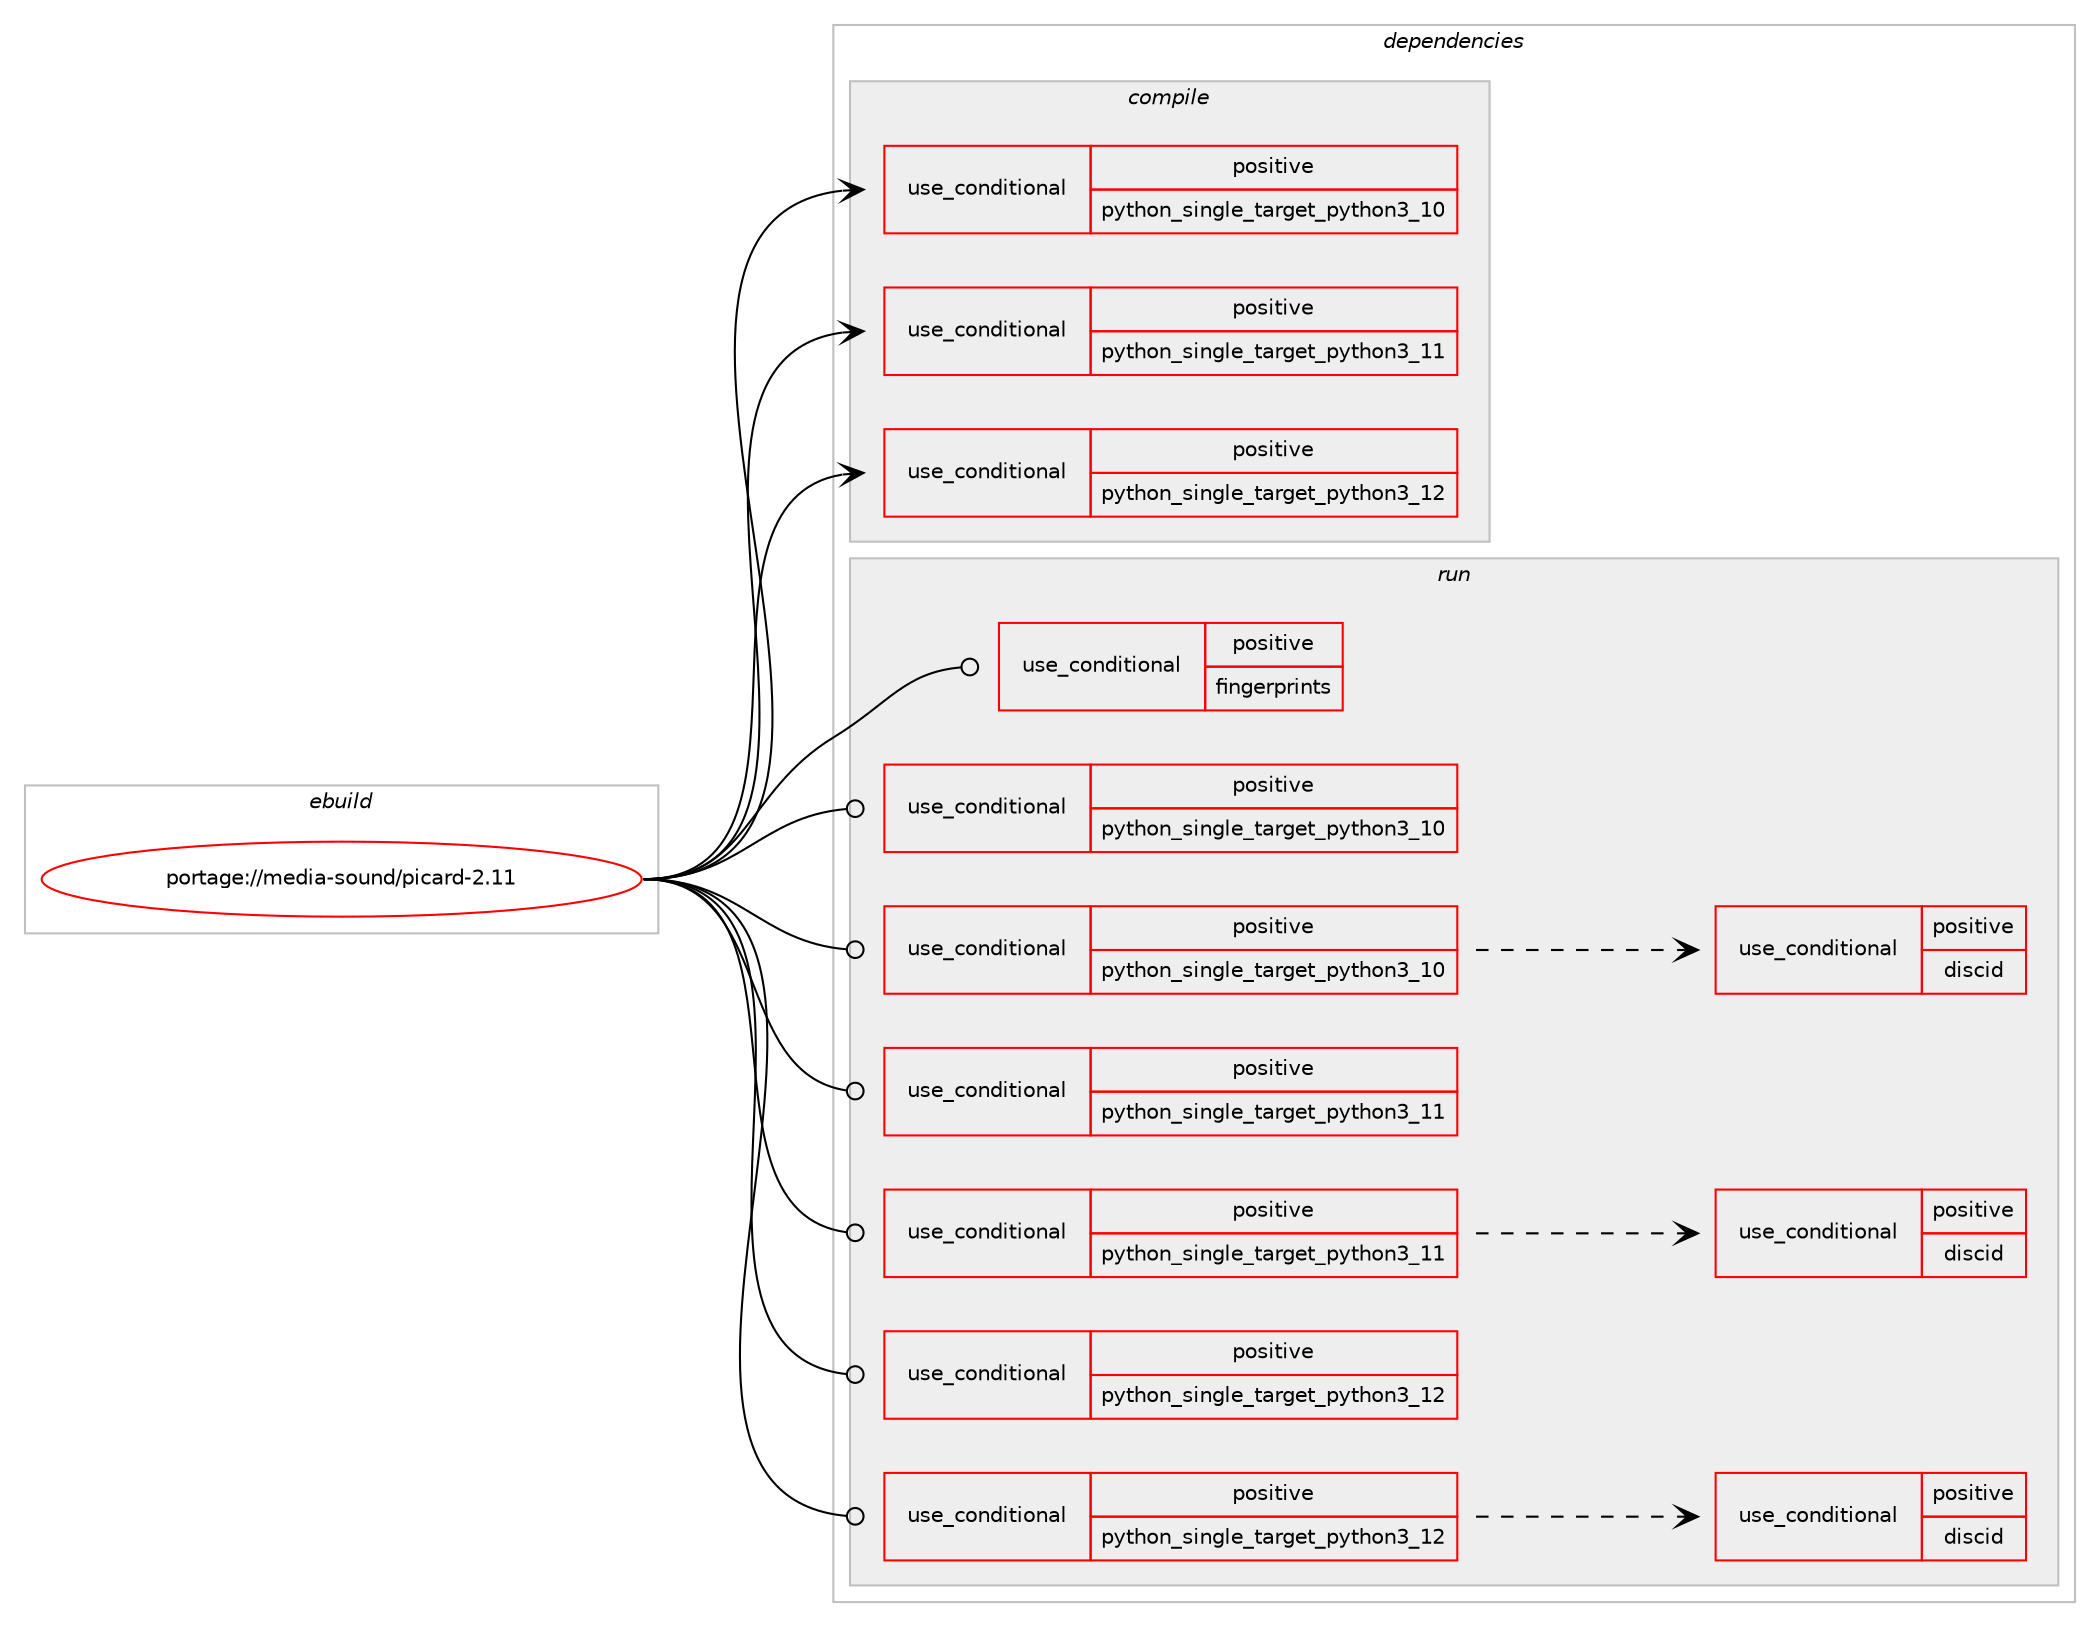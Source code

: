 digraph prolog {

# *************
# Graph options
# *************

newrank=true;
concentrate=true;
compound=true;
graph [rankdir=LR,fontname=Helvetica,fontsize=10,ranksep=1.5];#, ranksep=2.5, nodesep=0.2];
edge  [arrowhead=vee];
node  [fontname=Helvetica,fontsize=10];

# **********
# The ebuild
# **********

subgraph cluster_leftcol {
color=gray;
rank=same;
label=<<i>ebuild</i>>;
id [label="portage://media-sound/picard-2.11", color=red, width=4, href="../media-sound/picard-2.11.svg"];
}

# ****************
# The dependencies
# ****************

subgraph cluster_midcol {
color=gray;
label=<<i>dependencies</i>>;
subgraph cluster_compile {
fillcolor="#eeeeee";
style=filled;
label=<<i>compile</i>>;
subgraph cond79025 {
dependency164609 [label=<<TABLE BORDER="0" CELLBORDER="1" CELLSPACING="0" CELLPADDING="4"><TR><TD ROWSPAN="3" CELLPADDING="10">use_conditional</TD></TR><TR><TD>positive</TD></TR><TR><TD>python_single_target_python3_10</TD></TR></TABLE>>, shape=none, color=red];
# *** BEGIN UNKNOWN DEPENDENCY TYPE (TODO) ***
# dependency164609 -> package_dependency(portage://media-sound/picard-2.11,install,no,dev-lang,python,none,[,,],[slot(3.10)],[])
# *** END UNKNOWN DEPENDENCY TYPE (TODO) ***

}
id:e -> dependency164609:w [weight=20,style="solid",arrowhead="vee"];
subgraph cond79026 {
dependency164610 [label=<<TABLE BORDER="0" CELLBORDER="1" CELLSPACING="0" CELLPADDING="4"><TR><TD ROWSPAN="3" CELLPADDING="10">use_conditional</TD></TR><TR><TD>positive</TD></TR><TR><TD>python_single_target_python3_11</TD></TR></TABLE>>, shape=none, color=red];
# *** BEGIN UNKNOWN DEPENDENCY TYPE (TODO) ***
# dependency164610 -> package_dependency(portage://media-sound/picard-2.11,install,no,dev-lang,python,none,[,,],[slot(3.11)],[])
# *** END UNKNOWN DEPENDENCY TYPE (TODO) ***

}
id:e -> dependency164610:w [weight=20,style="solid",arrowhead="vee"];
subgraph cond79027 {
dependency164611 [label=<<TABLE BORDER="0" CELLBORDER="1" CELLSPACING="0" CELLPADDING="4"><TR><TD ROWSPAN="3" CELLPADDING="10">use_conditional</TD></TR><TR><TD>positive</TD></TR><TR><TD>python_single_target_python3_12</TD></TR></TABLE>>, shape=none, color=red];
# *** BEGIN UNKNOWN DEPENDENCY TYPE (TODO) ***
# dependency164611 -> package_dependency(portage://media-sound/picard-2.11,install,no,dev-lang,python,none,[,,],[slot(3.12)],[])
# *** END UNKNOWN DEPENDENCY TYPE (TODO) ***

}
id:e -> dependency164611:w [weight=20,style="solid",arrowhead="vee"];
}
subgraph cluster_compileandrun {
fillcolor="#eeeeee";
style=filled;
label=<<i>compile and run</i>>;
}
subgraph cluster_run {
fillcolor="#eeeeee";
style=filled;
label=<<i>run</i>>;
subgraph cond79028 {
dependency164612 [label=<<TABLE BORDER="0" CELLBORDER="1" CELLSPACING="0" CELLPADDING="4"><TR><TD ROWSPAN="3" CELLPADDING="10">use_conditional</TD></TR><TR><TD>positive</TD></TR><TR><TD>fingerprints</TD></TR></TABLE>>, shape=none, color=red];
# *** BEGIN UNKNOWN DEPENDENCY TYPE (TODO) ***
# dependency164612 -> package_dependency(portage://media-sound/picard-2.11,run,no,media-libs,chromaprint,none,[,,],[],[use(enable(tools),none)])
# *** END UNKNOWN DEPENDENCY TYPE (TODO) ***

}
id:e -> dependency164612:w [weight=20,style="solid",arrowhead="odot"];
subgraph cond79029 {
dependency164613 [label=<<TABLE BORDER="0" CELLBORDER="1" CELLSPACING="0" CELLPADDING="4"><TR><TD ROWSPAN="3" CELLPADDING="10">use_conditional</TD></TR><TR><TD>positive</TD></TR><TR><TD>python_single_target_python3_10</TD></TR></TABLE>>, shape=none, color=red];
# *** BEGIN UNKNOWN DEPENDENCY TYPE (TODO) ***
# dependency164613 -> package_dependency(portage://media-sound/picard-2.11,run,no,dev-lang,python,none,[,,],[slot(3.10)],[])
# *** END UNKNOWN DEPENDENCY TYPE (TODO) ***

}
id:e -> dependency164613:w [weight=20,style="solid",arrowhead="odot"];
subgraph cond79030 {
dependency164614 [label=<<TABLE BORDER="0" CELLBORDER="1" CELLSPACING="0" CELLPADDING="4"><TR><TD ROWSPAN="3" CELLPADDING="10">use_conditional</TD></TR><TR><TD>positive</TD></TR><TR><TD>python_single_target_python3_10</TD></TR></TABLE>>, shape=none, color=red];
# *** BEGIN UNKNOWN DEPENDENCY TYPE (TODO) ***
# dependency164614 -> package_dependency(portage://media-sound/picard-2.11,run,no,dev-python,fasteners,none,[,,],[],[use(enable(python_targets_python3_10),negative)])
# *** END UNKNOWN DEPENDENCY TYPE (TODO) ***

# *** BEGIN UNKNOWN DEPENDENCY TYPE (TODO) ***
# dependency164614 -> package_dependency(portage://media-sound/picard-2.11,run,no,dev-python,pyjwt,none,[,,],[],[use(enable(python_targets_python3_10),negative)])
# *** END UNKNOWN DEPENDENCY TYPE (TODO) ***

# *** BEGIN UNKNOWN DEPENDENCY TYPE (TODO) ***
# dependency164614 -> package_dependency(portage://media-sound/picard-2.11,run,no,dev-python,PyQt5,none,[,,],[],[use(enable(declarative),none),use(enable(gui),none),use(enable(network),none),use(enable(widgets),none),use(enable(python_targets_python3_10),negative)])
# *** END UNKNOWN DEPENDENCY TYPE (TODO) ***

# *** BEGIN UNKNOWN DEPENDENCY TYPE (TODO) ***
# dependency164614 -> package_dependency(portage://media-sound/picard-2.11,run,no,dev-python,python-dateutil,none,[,,],[],[use(enable(python_targets_python3_10),negative)])
# *** END UNKNOWN DEPENDENCY TYPE (TODO) ***

# *** BEGIN UNKNOWN DEPENDENCY TYPE (TODO) ***
# dependency164614 -> package_dependency(portage://media-sound/picard-2.11,run,no,dev-python,pyyaml,none,[,,],[],[use(enable(python_targets_python3_10),negative)])
# *** END UNKNOWN DEPENDENCY TYPE (TODO) ***

# *** BEGIN UNKNOWN DEPENDENCY TYPE (TODO) ***
# dependency164614 -> package_dependency(portage://media-sound/picard-2.11,run,no,media-libs,mutagen,none,[,,],[],[use(enable(python_targets_python3_10),negative)])
# *** END UNKNOWN DEPENDENCY TYPE (TODO) ***

subgraph cond79031 {
dependency164615 [label=<<TABLE BORDER="0" CELLBORDER="1" CELLSPACING="0" CELLPADDING="4"><TR><TD ROWSPAN="3" CELLPADDING="10">use_conditional</TD></TR><TR><TD>positive</TD></TR><TR><TD>discid</TD></TR></TABLE>>, shape=none, color=red];
# *** BEGIN UNKNOWN DEPENDENCY TYPE (TODO) ***
# dependency164615 -> package_dependency(portage://media-sound/picard-2.11,run,no,dev-python,discid,none,[,,],[],[use(enable(python_targets_python3_10),negative)])
# *** END UNKNOWN DEPENDENCY TYPE (TODO) ***

}
dependency164614:e -> dependency164615:w [weight=20,style="dashed",arrowhead="vee"];
}
id:e -> dependency164614:w [weight=20,style="solid",arrowhead="odot"];
subgraph cond79032 {
dependency164616 [label=<<TABLE BORDER="0" CELLBORDER="1" CELLSPACING="0" CELLPADDING="4"><TR><TD ROWSPAN="3" CELLPADDING="10">use_conditional</TD></TR><TR><TD>positive</TD></TR><TR><TD>python_single_target_python3_11</TD></TR></TABLE>>, shape=none, color=red];
# *** BEGIN UNKNOWN DEPENDENCY TYPE (TODO) ***
# dependency164616 -> package_dependency(portage://media-sound/picard-2.11,run,no,dev-lang,python,none,[,,],[slot(3.11)],[])
# *** END UNKNOWN DEPENDENCY TYPE (TODO) ***

}
id:e -> dependency164616:w [weight=20,style="solid",arrowhead="odot"];
subgraph cond79033 {
dependency164617 [label=<<TABLE BORDER="0" CELLBORDER="1" CELLSPACING="0" CELLPADDING="4"><TR><TD ROWSPAN="3" CELLPADDING="10">use_conditional</TD></TR><TR><TD>positive</TD></TR><TR><TD>python_single_target_python3_11</TD></TR></TABLE>>, shape=none, color=red];
# *** BEGIN UNKNOWN DEPENDENCY TYPE (TODO) ***
# dependency164617 -> package_dependency(portage://media-sound/picard-2.11,run,no,dev-python,fasteners,none,[,,],[],[use(enable(python_targets_python3_11),negative)])
# *** END UNKNOWN DEPENDENCY TYPE (TODO) ***

# *** BEGIN UNKNOWN DEPENDENCY TYPE (TODO) ***
# dependency164617 -> package_dependency(portage://media-sound/picard-2.11,run,no,dev-python,pyjwt,none,[,,],[],[use(enable(python_targets_python3_11),negative)])
# *** END UNKNOWN DEPENDENCY TYPE (TODO) ***

# *** BEGIN UNKNOWN DEPENDENCY TYPE (TODO) ***
# dependency164617 -> package_dependency(portage://media-sound/picard-2.11,run,no,dev-python,PyQt5,none,[,,],[],[use(enable(declarative),none),use(enable(gui),none),use(enable(network),none),use(enable(widgets),none),use(enable(python_targets_python3_11),negative)])
# *** END UNKNOWN DEPENDENCY TYPE (TODO) ***

# *** BEGIN UNKNOWN DEPENDENCY TYPE (TODO) ***
# dependency164617 -> package_dependency(portage://media-sound/picard-2.11,run,no,dev-python,python-dateutil,none,[,,],[],[use(enable(python_targets_python3_11),negative)])
# *** END UNKNOWN DEPENDENCY TYPE (TODO) ***

# *** BEGIN UNKNOWN DEPENDENCY TYPE (TODO) ***
# dependency164617 -> package_dependency(portage://media-sound/picard-2.11,run,no,dev-python,pyyaml,none,[,,],[],[use(enable(python_targets_python3_11),negative)])
# *** END UNKNOWN DEPENDENCY TYPE (TODO) ***

# *** BEGIN UNKNOWN DEPENDENCY TYPE (TODO) ***
# dependency164617 -> package_dependency(portage://media-sound/picard-2.11,run,no,media-libs,mutagen,none,[,,],[],[use(enable(python_targets_python3_11),negative)])
# *** END UNKNOWN DEPENDENCY TYPE (TODO) ***

subgraph cond79034 {
dependency164618 [label=<<TABLE BORDER="0" CELLBORDER="1" CELLSPACING="0" CELLPADDING="4"><TR><TD ROWSPAN="3" CELLPADDING="10">use_conditional</TD></TR><TR><TD>positive</TD></TR><TR><TD>discid</TD></TR></TABLE>>, shape=none, color=red];
# *** BEGIN UNKNOWN DEPENDENCY TYPE (TODO) ***
# dependency164618 -> package_dependency(portage://media-sound/picard-2.11,run,no,dev-python,discid,none,[,,],[],[use(enable(python_targets_python3_11),negative)])
# *** END UNKNOWN DEPENDENCY TYPE (TODO) ***

}
dependency164617:e -> dependency164618:w [weight=20,style="dashed",arrowhead="vee"];
}
id:e -> dependency164617:w [weight=20,style="solid",arrowhead="odot"];
subgraph cond79035 {
dependency164619 [label=<<TABLE BORDER="0" CELLBORDER="1" CELLSPACING="0" CELLPADDING="4"><TR><TD ROWSPAN="3" CELLPADDING="10">use_conditional</TD></TR><TR><TD>positive</TD></TR><TR><TD>python_single_target_python3_12</TD></TR></TABLE>>, shape=none, color=red];
# *** BEGIN UNKNOWN DEPENDENCY TYPE (TODO) ***
# dependency164619 -> package_dependency(portage://media-sound/picard-2.11,run,no,dev-lang,python,none,[,,],[slot(3.12)],[])
# *** END UNKNOWN DEPENDENCY TYPE (TODO) ***

}
id:e -> dependency164619:w [weight=20,style="solid",arrowhead="odot"];
subgraph cond79036 {
dependency164620 [label=<<TABLE BORDER="0" CELLBORDER="1" CELLSPACING="0" CELLPADDING="4"><TR><TD ROWSPAN="3" CELLPADDING="10">use_conditional</TD></TR><TR><TD>positive</TD></TR><TR><TD>python_single_target_python3_12</TD></TR></TABLE>>, shape=none, color=red];
# *** BEGIN UNKNOWN DEPENDENCY TYPE (TODO) ***
# dependency164620 -> package_dependency(portage://media-sound/picard-2.11,run,no,dev-python,fasteners,none,[,,],[],[use(enable(python_targets_python3_12),negative)])
# *** END UNKNOWN DEPENDENCY TYPE (TODO) ***

# *** BEGIN UNKNOWN DEPENDENCY TYPE (TODO) ***
# dependency164620 -> package_dependency(portage://media-sound/picard-2.11,run,no,dev-python,pyjwt,none,[,,],[],[use(enable(python_targets_python3_12),negative)])
# *** END UNKNOWN DEPENDENCY TYPE (TODO) ***

# *** BEGIN UNKNOWN DEPENDENCY TYPE (TODO) ***
# dependency164620 -> package_dependency(portage://media-sound/picard-2.11,run,no,dev-python,PyQt5,none,[,,],[],[use(enable(declarative),none),use(enable(gui),none),use(enable(network),none),use(enable(widgets),none),use(enable(python_targets_python3_12),negative)])
# *** END UNKNOWN DEPENDENCY TYPE (TODO) ***

# *** BEGIN UNKNOWN DEPENDENCY TYPE (TODO) ***
# dependency164620 -> package_dependency(portage://media-sound/picard-2.11,run,no,dev-python,python-dateutil,none,[,,],[],[use(enable(python_targets_python3_12),negative)])
# *** END UNKNOWN DEPENDENCY TYPE (TODO) ***

# *** BEGIN UNKNOWN DEPENDENCY TYPE (TODO) ***
# dependency164620 -> package_dependency(portage://media-sound/picard-2.11,run,no,dev-python,pyyaml,none,[,,],[],[use(enable(python_targets_python3_12),negative)])
# *** END UNKNOWN DEPENDENCY TYPE (TODO) ***

# *** BEGIN UNKNOWN DEPENDENCY TYPE (TODO) ***
# dependency164620 -> package_dependency(portage://media-sound/picard-2.11,run,no,media-libs,mutagen,none,[,,],[],[use(enable(python_targets_python3_12),negative)])
# *** END UNKNOWN DEPENDENCY TYPE (TODO) ***

subgraph cond79037 {
dependency164621 [label=<<TABLE BORDER="0" CELLBORDER="1" CELLSPACING="0" CELLPADDING="4"><TR><TD ROWSPAN="3" CELLPADDING="10">use_conditional</TD></TR><TR><TD>positive</TD></TR><TR><TD>discid</TD></TR></TABLE>>, shape=none, color=red];
# *** BEGIN UNKNOWN DEPENDENCY TYPE (TODO) ***
# dependency164621 -> package_dependency(portage://media-sound/picard-2.11,run,no,dev-python,discid,none,[,,],[],[use(enable(python_targets_python3_12),negative)])
# *** END UNKNOWN DEPENDENCY TYPE (TODO) ***

}
dependency164620:e -> dependency164621:w [weight=20,style="dashed",arrowhead="vee"];
}
id:e -> dependency164620:w [weight=20,style="solid",arrowhead="odot"];
}
}

# **************
# The candidates
# **************

subgraph cluster_choices {
rank=same;
color=gray;
label=<<i>candidates</i>>;

}

}
